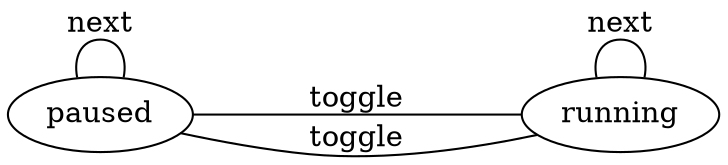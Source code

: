 graph fsm_diagram {
  rankdir="LR";

  paused;
  running;

  edge [minlen = 3];

  paused -- running [label="toggle", arrowhead="tee"];
  running -- paused [label="toggle", arrowhead="vee"];
  running -- running [label="next", arrowhead="vee"];
  paused -- paused [label="next", arrowhead="vee"];
}
